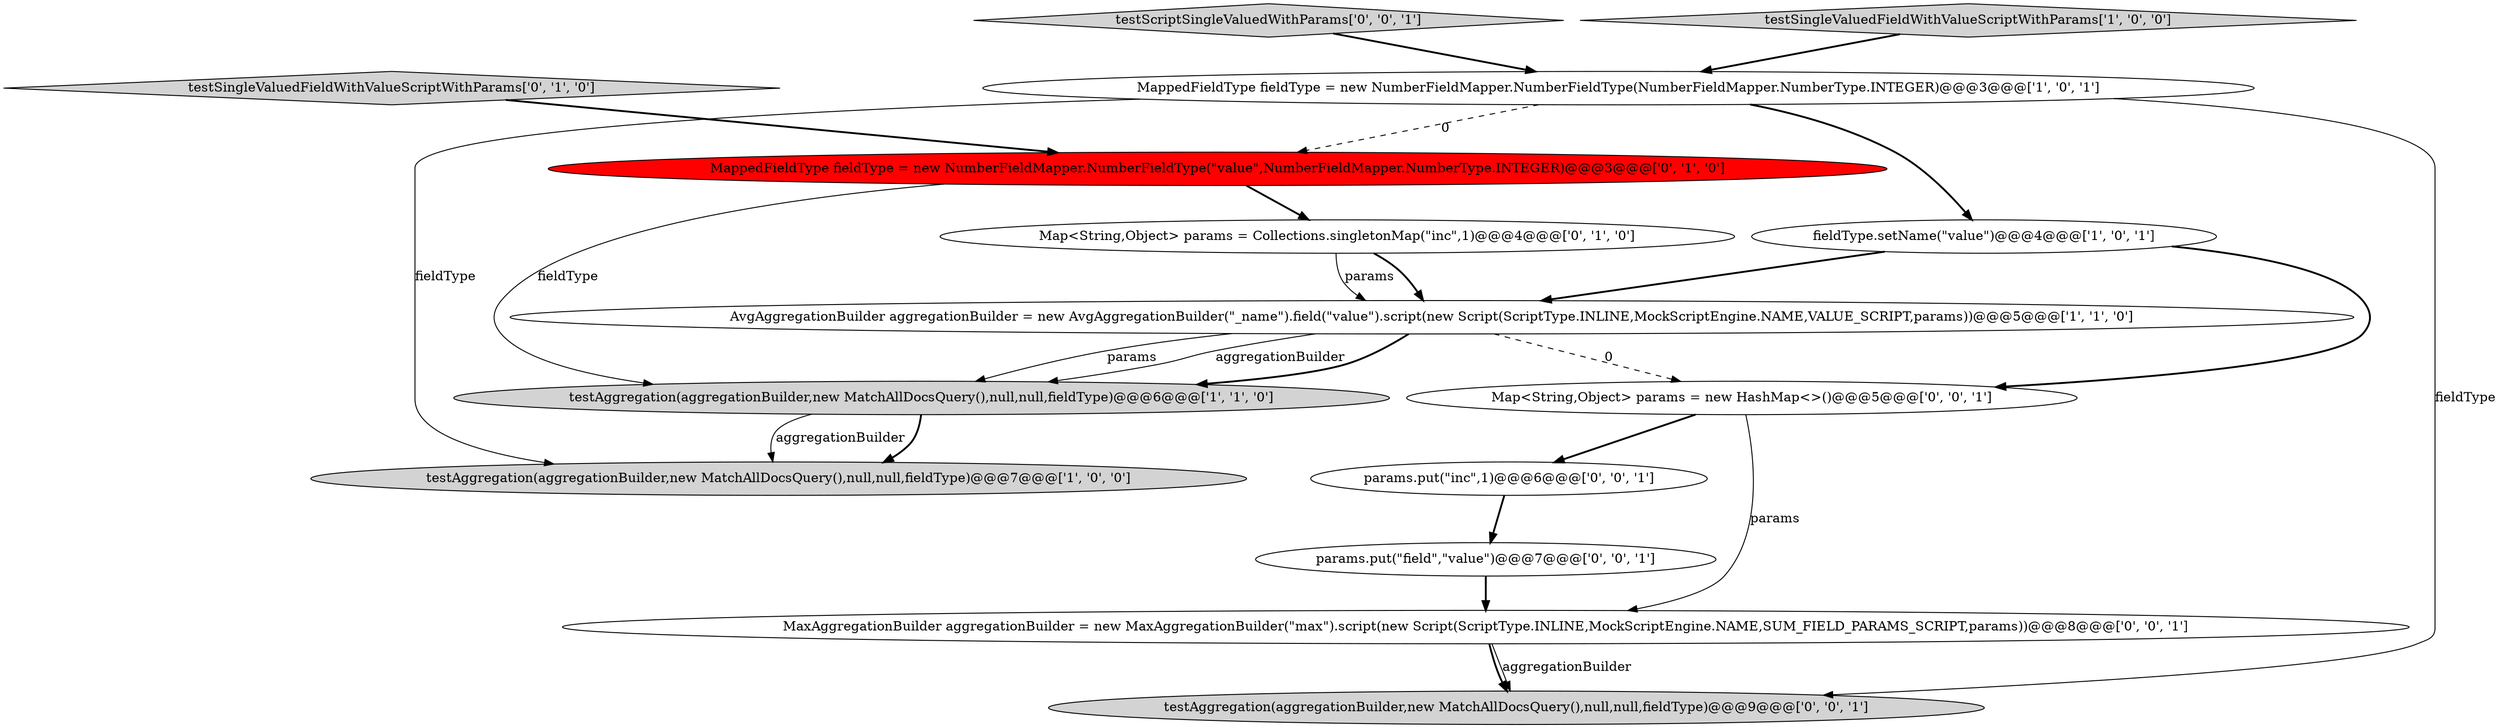 digraph {
8 [style = filled, label = "MappedFieldType fieldType = new NumberFieldMapper.NumberFieldType(\"value\",NumberFieldMapper.NumberType.INTEGER)@@@3@@@['0', '1', '0']", fillcolor = red, shape = ellipse image = "AAA1AAABBB2BBB"];
4 [style = filled, label = "fieldType.setName(\"value\")@@@4@@@['1', '0', '1']", fillcolor = white, shape = ellipse image = "AAA0AAABBB1BBB"];
2 [style = filled, label = "testAggregation(aggregationBuilder,new MatchAllDocsQuery(),null,null,fieldType)@@@7@@@['1', '0', '0']", fillcolor = lightgray, shape = ellipse image = "AAA0AAABBB1BBB"];
6 [style = filled, label = "testSingleValuedFieldWithValueScriptWithParams['0', '1', '0']", fillcolor = lightgray, shape = diamond image = "AAA0AAABBB2BBB"];
10 [style = filled, label = "params.put(\"inc\",1)@@@6@@@['0', '0', '1']", fillcolor = white, shape = ellipse image = "AAA0AAABBB3BBB"];
13 [style = filled, label = "testScriptSingleValuedWithParams['0', '0', '1']", fillcolor = lightgray, shape = diamond image = "AAA0AAABBB3BBB"];
3 [style = filled, label = "MappedFieldType fieldType = new NumberFieldMapper.NumberFieldType(NumberFieldMapper.NumberType.INTEGER)@@@3@@@['1', '0', '1']", fillcolor = white, shape = ellipse image = "AAA0AAABBB1BBB"];
9 [style = filled, label = "MaxAggregationBuilder aggregationBuilder = new MaxAggregationBuilder(\"max\").script(new Script(ScriptType.INLINE,MockScriptEngine.NAME,SUM_FIELD_PARAMS_SCRIPT,params))@@@8@@@['0', '0', '1']", fillcolor = white, shape = ellipse image = "AAA0AAABBB3BBB"];
0 [style = filled, label = "testAggregation(aggregationBuilder,new MatchAllDocsQuery(),null,null,fieldType)@@@6@@@['1', '1', '0']", fillcolor = lightgray, shape = ellipse image = "AAA0AAABBB1BBB"];
5 [style = filled, label = "AvgAggregationBuilder aggregationBuilder = new AvgAggregationBuilder(\"_name\").field(\"value\").script(new Script(ScriptType.INLINE,MockScriptEngine.NAME,VALUE_SCRIPT,params))@@@5@@@['1', '1', '0']", fillcolor = white, shape = ellipse image = "AAA0AAABBB1BBB"];
12 [style = filled, label = "testAggregation(aggregationBuilder,new MatchAllDocsQuery(),null,null,fieldType)@@@9@@@['0', '0', '1']", fillcolor = lightgray, shape = ellipse image = "AAA0AAABBB3BBB"];
7 [style = filled, label = "Map<String,Object> params = Collections.singletonMap(\"inc\",1)@@@4@@@['0', '1', '0']", fillcolor = white, shape = ellipse image = "AAA0AAABBB2BBB"];
11 [style = filled, label = "Map<String,Object> params = new HashMap<>()@@@5@@@['0', '0', '1']", fillcolor = white, shape = ellipse image = "AAA0AAABBB3BBB"];
1 [style = filled, label = "testSingleValuedFieldWithValueScriptWithParams['1', '0', '0']", fillcolor = lightgray, shape = diamond image = "AAA0AAABBB1BBB"];
14 [style = filled, label = "params.put(\"field\",\"value\")@@@7@@@['0', '0', '1']", fillcolor = white, shape = ellipse image = "AAA0AAABBB3BBB"];
10->14 [style = bold, label=""];
0->2 [style = bold, label=""];
11->9 [style = solid, label="params"];
1->3 [style = bold, label=""];
5->0 [style = solid, label="params"];
3->4 [style = bold, label=""];
8->7 [style = bold, label=""];
8->0 [style = solid, label="fieldType"];
7->5 [style = bold, label=""];
5->0 [style = solid, label="aggregationBuilder"];
13->3 [style = bold, label=""];
5->0 [style = bold, label=""];
5->11 [style = dashed, label="0"];
11->10 [style = bold, label=""];
3->12 [style = solid, label="fieldType"];
6->8 [style = bold, label=""];
7->5 [style = solid, label="params"];
3->8 [style = dashed, label="0"];
14->9 [style = bold, label=""];
9->12 [style = bold, label=""];
3->2 [style = solid, label="fieldType"];
4->11 [style = bold, label=""];
9->12 [style = solid, label="aggregationBuilder"];
4->5 [style = bold, label=""];
0->2 [style = solid, label="aggregationBuilder"];
}
